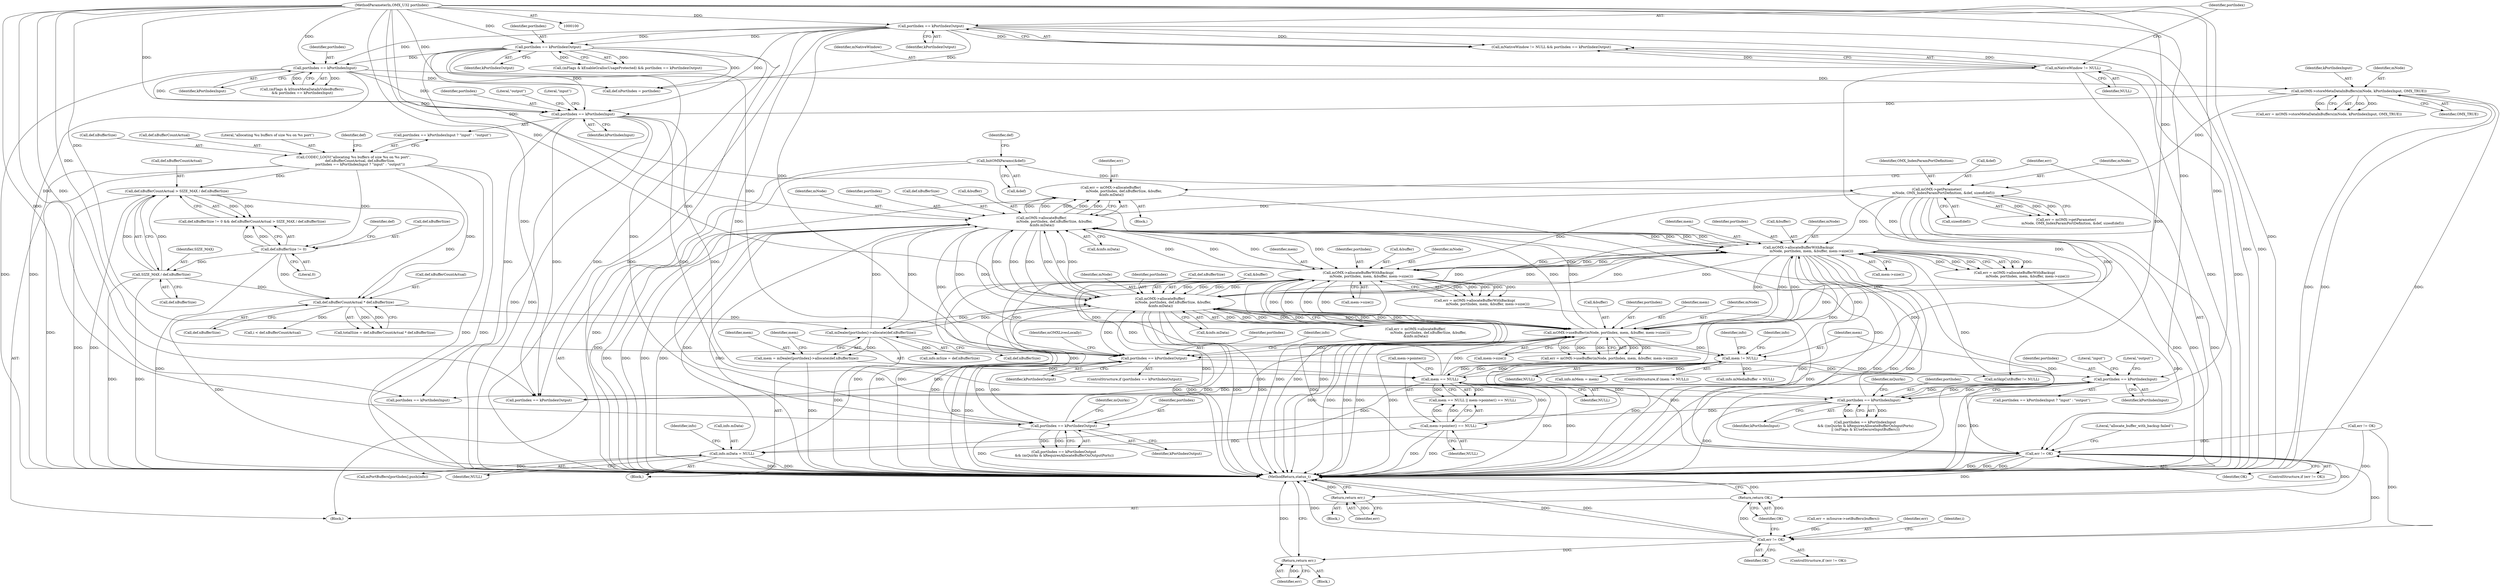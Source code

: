 digraph "0_Android_97837bb6cbac21ea679843a0037779d3834bed64@API" {
"1000291" [label="(Call,err = mOMX->allocateBuffer(\n                        mNode, portIndex, def.nBufferSize, &buffer,\n &info.mData))"];
"1000293" [label="(Call,mOMX->allocateBuffer(\n                        mNode, portIndex, def.nBufferSize, &buffer,\n &info.mData))"];
"1000309" [label="(Call,mOMX->allocateBufferWithBackup(\n                        mNode, portIndex, mem, &buffer, mem->size()))"];
"1000348" [label="(Call,mOMX->allocateBufferWithBackup(\n                        mNode, portIndex, mem, &buffer, mem->size()))"];
"1000332" [label="(Call,mOMX->allocateBuffer(\n                        mNode, portIndex, def.nBufferSize, &buffer,\n &info.mData))"];
"1000166" [label="(Call,mOMX->getParameter(\n            mNode, OMX_IndexParamPortDefinition, &def, sizeof(def)))"];
"1000142" [label="(Call,mOMX->storeMetaDataInBuffers(mNode, kPortIndexInput, OMX_TRUE))"];
"1000136" [label="(Call,portIndex == kPortIndexInput)"];
"1000108" [label="(Call,portIndex == kPortIndexOutput)"];
"1000101" [label="(MethodParameterIn,OMX_U32 portIndex)"];
"1000119" [label="(Call,portIndex == kPortIndexOutput)"];
"1000156" [label="(Call,InitOMXParams(&def))"];
"1000359" [label="(Call,mOMX->useBuffer(mNode, portIndex, mem, &buffer, mem->size()))"];
"1000319" [label="(Call,portIndex == kPortIndexOutput)"];
"1000276" [label="(Call,portIndex == kPortIndexInput)"];
"1000435" [label="(Call,portIndex == kPortIndexInput)"];
"1000406" [label="(Call,portIndex == kPortIndexOutput)"];
"1000189" [label="(Call,portIndex == kPortIndexInput)"];
"1000251" [label="(Call,mem == NULL)"];
"1000243" [label="(Call,mem = mDealer[portIndex]->allocate(def.nBufferSize))"];
"1000245" [label="(Call,mDealer[portIndex]->allocate(def.nBufferSize))"];
"1000216" [label="(Call,def.nBufferCountActual * def.nBufferSize)"];
"1000180" [label="(Call,CODEC_LOGV(\"allocating %u buffers of size %u on %s port\",\n            def.nBufferCountActual, def.nBufferSize,\n            portIndex == kPortIndexInput ? \"input\" : \"output\"))"];
"1000201" [label="(Call,def.nBufferCountActual > SIZE_MAX / def.nBufferSize)"];
"1000205" [label="(Call,SIZE_MAX / def.nBufferSize)"];
"1000196" [label="(Call,def.nBufferSize != 0)"];
"1000105" [label="(Call,mNativeWindow != NULL)"];
"1000376" [label="(Call,mem != NULL)"];
"1000254" [label="(Call,mem->pointer() == NULL)"];
"1000261" [label="(Call,info.mData = NULL)"];
"1000367" [label="(Call,err != OK)"];
"1000373" [label="(Return,return err;)"];
"1000561" [label="(Call,err != OK)"];
"1000582" [label="(Return,return err;)"];
"1000584" [label="(Return,return OK;)"];
"1000205" [label="(Call,SIZE_MAX / def.nBufferSize)"];
"1000142" [label="(Call,mOMX->storeMetaDataInBuffers(mNode, kPortIndexInput, OMX_TRUE))"];
"1000333" [label="(Identifier,mNode)"];
"1000195" [label="(Call,def.nBufferSize != 0 && def.nBufferCountActual > SIZE_MAX / def.nBufferSize)"];
"1000315" [label="(Call,mem->size())"];
"1000217" [label="(Call,def.nBufferCountActual)"];
"1000351" [label="(Identifier,mem)"];
"1000185" [label="(Call,def.nBufferSize)"];
"1000369" [label="(Identifier,OK)"];
"1000429" [label="(Call,mPortBuffers[portIndex].push(info))"];
"1000110" [label="(Identifier,kPortIndexOutput)"];
"1000387" [label="(Identifier,info)"];
"1000556" [label="(Call,err = mSource->setBuffers(buffers))"];
"1000169" [label="(Call,&def)"];
"1000294" [label="(Identifier,mNode)"];
"1000320" [label="(Identifier,portIndex)"];
"1000373" [label="(Return,return err;)"];
"1000293" [label="(Call,mOMX->allocateBuffer(\n                        mNode, portIndex, def.nBufferSize, &buffer,\n &info.mData))"];
"1000395" [label="(Call,info.mMem = mem)"];
"1000346" [label="(Call,err = mOMX->allocateBufferWithBackup(\n                        mNode, portIndex, mem, &buffer, mem->size()))"];
"1000562" [label="(Identifier,err)"];
"1000307" [label="(Call,err = mOMX->allocateBufferWithBackup(\n                        mNode, portIndex, mem, &buffer, mem->size()))"];
"1000108" [label="(Call,portIndex == kPortIndexOutput)"];
"1000584" [label="(Return,return OK;)"];
"1000354" [label="(Call,mem->size())"];
"1000357" [label="(Call,err = mOMX->useBuffer(mNode, portIndex, mem, &buffer, mem->size()))"];
"1000377" [label="(Identifier,mem)"];
"1000161" [label="(Identifier,def)"];
"1000334" [label="(Identifier,portIndex)"];
"1000374" [label="(Identifier,err)"];
"1000276" [label="(Call,portIndex == kPortIndexInput)"];
"1000281" [label="(Identifier,mQuirks)"];
"1000568" [label="(Identifier,i)"];
"1000295" [label="(Identifier,portIndex)"];
"1000107" [label="(Identifier,NULL)"];
"1000363" [label="(Call,&buffer)"];
"1000207" [label="(Call,def.nBufferSize)"];
"1000291" [label="(Call,err = mOMX->allocateBuffer(\n                        mNode, portIndex, def.nBufferSize, &buffer,\n &info.mData))"];
"1000407" [label="(Identifier,portIndex)"];
"1000350" [label="(Identifier,portIndex)"];
"1000375" [label="(ControlStructure,if (mem != NULL))"];
"1000191" [label="(Identifier,kPortIndexInput)"];
"1000167" [label="(Identifier,mNode)"];
"1000157" [label="(Call,&def)"];
"1000251" [label="(Call,mem == NULL)"];
"1000368" [label="(Identifier,err)"];
"1000190" [label="(Identifier,portIndex)"];
"1000254" [label="(Call,mem->pointer() == NULL)"];
"1000193" [label="(Literal,\"output\")"];
"1000321" [label="(Identifier,kPortIndexOutput)"];
"1000182" [label="(Call,def.nBufferCountActual)"];
"1000253" [label="(Identifier,NULL)"];
"1000441" [label="(Call,portIndex == kPortIndexOutput)"];
"1000203" [label="(Identifier,def)"];
"1000361" [label="(Identifier,portIndex)"];
"1000296" [label="(Call,def.nBufferSize)"];
"1000561" [label="(Call,err != OK)"];
"1000367" [label="(Call,err != OK)"];
"1000120" [label="(Identifier,portIndex)"];
"1000171" [label="(Call,sizeof(def))"];
"1000323" [label="(Identifier,mQuirks)"];
"1000366" [label="(ControlStructure,if (err != OK))"];
"1000437" [label="(Identifier,kPortIndexInput)"];
"1000200" [label="(Literal,0)"];
"1000560" [label="(ControlStructure,if (err != OK))"];
"1000299" [label="(Call,&buffer)"];
"1000348" [label="(Call,mOMX->allocateBufferWithBackup(\n                        mNode, portIndex, mem, &buffer, mem->size()))"];
"1000104" [label="(Call,mNativeWindow != NULL && portIndex == kPortIndexOutput)"];
"1000250" [label="(Call,mem == NULL || mem->pointer() == NULL)"];
"1000352" [label="(Call,&buffer)"];
"1000164" [label="(Call,err = mOMX->getParameter(\n            mNode, OMX_IndexParamPortDefinition, &def, sizeof(def)))"];
"1000382" [label="(Identifier,info)"];
"1000370" [label="(Block,)"];
"1000359" [label="(Call,mOMX->useBuffer(mNode, portIndex, mem, &buffer, mem->size()))"];
"1000255" [label="(Call,mem->pointer())"];
"1000121" [label="(Identifier,kPortIndexOutput)"];
"1000585" [label="(Identifier,OK)"];
"1000400" [label="(Call,info.mMediaBuffer = NULL)"];
"1000376" [label="(Call,mem != NULL)"];
"1000102" [label="(Block,)"];
"1000430" [label="(Identifier,info)"];
"1000188" [label="(Call,portIndex == kPortIndexInput ? \"input\" : \"output\")"];
"1000197" [label="(Call,def.nBufferSize)"];
"1000168" [label="(Identifier,OMX_IndexParamPortDefinition)"];
"1000268" [label="(Identifier,info)"];
"1000101" [label="(MethodParameterIn,OMX_U32 portIndex)"];
"1000372" [label="(Literal,\"allocate_buffer_with_backup failed\")"];
"1000234" [label="(Call,i < def.nBufferCountActual)"];
"1000119" [label="(Call,portIndex == kPortIndexOutput)"];
"1000362" [label="(Identifier,mem)"];
"1000330" [label="(Call,err = mOMX->allocateBuffer(\n                        mNode, portIndex, def.nBufferSize, &buffer,\n &info.mData))"];
"1000301" [label="(Call,&info.mData)"];
"1000206" [label="(Identifier,SIZE_MAX)"];
"1000159" [label="(Call,def.nPortIndex = portIndex)"];
"1000277" [label="(Identifier,portIndex)"];
"1000192" [label="(Literal,\"input\")"];
"1000583" [label="(Identifier,err)"];
"1000140" [label="(Call,err = mOMX->storeMetaDataInBuffers(mNode, kPortIndexInput, OMX_TRUE))"];
"1000241" [label="(Block,)"];
"1000408" [label="(Identifier,kPortIndexOutput)"];
"1000145" [label="(Identifier,OMX_TRUE)"];
"1000252" [label="(Identifier,mem)"];
"1000265" [label="(Identifier,NULL)"];
"1000563" [label="(Identifier,OK)"];
"1000180" [label="(Call,CODEC_LOGV(\"allocating %u buffers of size %u on %s port\",\n            def.nBufferCountActual, def.nBufferSize,\n            portIndex == kPortIndexInput ? \"input\" : \"output\"))"];
"1000181" [label="(Literal,\"allocating %u buffers of size %u on %s port\")"];
"1000262" [label="(Call,info.mData)"];
"1000244" [label="(Identifier,mem)"];
"1000243" [label="(Call,mem = mDealer[portIndex]->allocate(def.nBufferSize))"];
"1000335" [label="(Call,def.nBufferSize)"];
"1000439" [label="(Literal,\"output\")"];
"1000137" [label="(Identifier,portIndex)"];
"1000436" [label="(Identifier,portIndex)"];
"1000412" [label="(Identifier,mOMXLivesLocally)"];
"1000115" [label="(Call,(mFlags & kEnableGrallocUsageProtected) && portIndex == kPortIndexOutput)"];
"1000319" [label="(Call,portIndex == kPortIndexOutput)"];
"1000198" [label="(Identifier,def)"];
"1000564" [label="(Block,)"];
"1000586" [label="(MethodReturn,status_t)"];
"1000105" [label="(Call,mNativeWindow != NULL)"];
"1000338" [label="(Call,&buffer)"];
"1000349" [label="(Identifier,mNode)"];
"1000214" [label="(Call,totalSize = def.nBufferCountActual * def.nBufferSize)"];
"1000312" [label="(Identifier,mem)"];
"1000434" [label="(Call,portIndex == kPortIndexInput ? \"input\" : \"output\")"];
"1000220" [label="(Call,def.nBufferSize)"];
"1000201" [label="(Call,def.nBufferCountActual > SIZE_MAX / def.nBufferSize)"];
"1000189" [label="(Call,portIndex == kPortIndexInput)"];
"1000246" [label="(Call,def.nBufferSize)"];
"1000138" [label="(Identifier,kPortIndexInput)"];
"1000438" [label="(Literal,\"input\")"];
"1000309" [label="(Call,mOMX->allocateBufferWithBackup(\n                        mNode, portIndex, mem, &buffer, mem->size()))"];
"1000245" [label="(Call,mDealer[portIndex]->allocate(def.nBufferSize))"];
"1000261" [label="(Call,info.mData = NULL)"];
"1000340" [label="(Call,&info.mData)"];
"1000318" [label="(Call,portIndex == kPortIndexOutput\n && (mQuirks & kRequiresAllocateBufferOnOutputPorts))"];
"1000275" [label="(Call,portIndex == kPortIndexInput\n && ((mQuirks & kRequiresAllocateBufferOnInputPorts)\n || (mFlags & kUseSecureInputBuffers)))"];
"1000278" [label="(Identifier,kPortIndexInput)"];
"1000109" [label="(Identifier,portIndex)"];
"1000365" [label="(Call,mem->size())"];
"1000196" [label="(Call,def.nBufferSize != 0)"];
"1000256" [label="(Identifier,NULL)"];
"1000216" [label="(Call,def.nBufferCountActual * def.nBufferSize)"];
"1000174" [label="(Call,err != OK)"];
"1000360" [label="(Identifier,mNode)"];
"1000311" [label="(Identifier,portIndex)"];
"1000166" [label="(Call,mOMX->getParameter(\n            mNode, OMX_IndexParamPortDefinition, &def, sizeof(def)))"];
"1000522" [label="(Call,portIndex == kPortIndexInput)"];
"1000202" [label="(Call,def.nBufferCountActual)"];
"1000406" [label="(Call,portIndex == kPortIndexOutput)"];
"1000378" [label="(Identifier,NULL)"];
"1000313" [label="(Call,&buffer)"];
"1000405" [label="(ControlStructure,if (portIndex == kPortIndexOutput))"];
"1000435" [label="(Call,portIndex == kPortIndexInput)"];
"1000144" [label="(Identifier,kPortIndexInput)"];
"1000143" [label="(Identifier,mNode)"];
"1000289" [label="(Block,)"];
"1000132" [label="(Call,(mFlags & kStoreMetaDataInVideoBuffers)\n && portIndex == kPortIndexInput)"];
"1000292" [label="(Identifier,err)"];
"1000332" [label="(Call,mOMX->allocateBuffer(\n                        mNode, portIndex, def.nBufferSize, &buffer,\n &info.mData))"];
"1000310" [label="(Identifier,mNode)"];
"1000156" [label="(Call,InitOMXParams(&def))"];
"1000106" [label="(Identifier,mNativeWindow)"];
"1000500" [label="(Call,mSkipCutBuffer != NULL)"];
"1000266" [label="(Call,info.mSize = def.nBufferSize)"];
"1000136" [label="(Call,portIndex == kPortIndexInput)"];
"1000582" [label="(Return,return err;)"];
"1000291" -> "1000289"  [label="AST: "];
"1000291" -> "1000293"  [label="CFG: "];
"1000292" -> "1000291"  [label="AST: "];
"1000293" -> "1000291"  [label="AST: "];
"1000368" -> "1000291"  [label="CFG: "];
"1000291" -> "1000586"  [label="DDG: "];
"1000293" -> "1000291"  [label="DDG: "];
"1000293" -> "1000291"  [label="DDG: "];
"1000293" -> "1000291"  [label="DDG: "];
"1000293" -> "1000291"  [label="DDG: "];
"1000293" -> "1000291"  [label="DDG: "];
"1000291" -> "1000367"  [label="DDG: "];
"1000293" -> "1000301"  [label="CFG: "];
"1000294" -> "1000293"  [label="AST: "];
"1000295" -> "1000293"  [label="AST: "];
"1000296" -> "1000293"  [label="AST: "];
"1000299" -> "1000293"  [label="AST: "];
"1000301" -> "1000293"  [label="AST: "];
"1000293" -> "1000586"  [label="DDG: "];
"1000293" -> "1000586"  [label="DDG: "];
"1000293" -> "1000586"  [label="DDG: "];
"1000293" -> "1000586"  [label="DDG: "];
"1000293" -> "1000586"  [label="DDG: "];
"1000293" -> "1000245"  [label="DDG: "];
"1000309" -> "1000293"  [label="DDG: "];
"1000309" -> "1000293"  [label="DDG: "];
"1000348" -> "1000293"  [label="DDG: "];
"1000348" -> "1000293"  [label="DDG: "];
"1000332" -> "1000293"  [label="DDG: "];
"1000332" -> "1000293"  [label="DDG: "];
"1000332" -> "1000293"  [label="DDG: "];
"1000166" -> "1000293"  [label="DDG: "];
"1000359" -> "1000293"  [label="DDG: "];
"1000359" -> "1000293"  [label="DDG: "];
"1000276" -> "1000293"  [label="DDG: "];
"1000101" -> "1000293"  [label="DDG: "];
"1000245" -> "1000293"  [label="DDG: "];
"1000261" -> "1000293"  [label="DDG: "];
"1000293" -> "1000309"  [label="DDG: "];
"1000293" -> "1000309"  [label="DDG: "];
"1000293" -> "1000332"  [label="DDG: "];
"1000293" -> "1000332"  [label="DDG: "];
"1000293" -> "1000332"  [label="DDG: "];
"1000293" -> "1000348"  [label="DDG: "];
"1000293" -> "1000348"  [label="DDG: "];
"1000293" -> "1000359"  [label="DDG: "];
"1000293" -> "1000359"  [label="DDG: "];
"1000293" -> "1000406"  [label="DDG: "];
"1000309" -> "1000307"  [label="AST: "];
"1000309" -> "1000315"  [label="CFG: "];
"1000310" -> "1000309"  [label="AST: "];
"1000311" -> "1000309"  [label="AST: "];
"1000312" -> "1000309"  [label="AST: "];
"1000313" -> "1000309"  [label="AST: "];
"1000315" -> "1000309"  [label="AST: "];
"1000307" -> "1000309"  [label="CFG: "];
"1000309" -> "1000586"  [label="DDG: "];
"1000309" -> "1000586"  [label="DDG: "];
"1000309" -> "1000586"  [label="DDG: "];
"1000309" -> "1000586"  [label="DDG: "];
"1000309" -> "1000586"  [label="DDG: "];
"1000309" -> "1000307"  [label="DDG: "];
"1000309" -> "1000307"  [label="DDG: "];
"1000309" -> "1000307"  [label="DDG: "];
"1000309" -> "1000307"  [label="DDG: "];
"1000309" -> "1000307"  [label="DDG: "];
"1000348" -> "1000309"  [label="DDG: "];
"1000348" -> "1000309"  [label="DDG: "];
"1000332" -> "1000309"  [label="DDG: "];
"1000332" -> "1000309"  [label="DDG: "];
"1000166" -> "1000309"  [label="DDG: "];
"1000359" -> "1000309"  [label="DDG: "];
"1000359" -> "1000309"  [label="DDG: "];
"1000276" -> "1000309"  [label="DDG: "];
"1000101" -> "1000309"  [label="DDG: "];
"1000251" -> "1000309"  [label="DDG: "];
"1000309" -> "1000332"  [label="DDG: "];
"1000309" -> "1000332"  [label="DDG: "];
"1000309" -> "1000348"  [label="DDG: "];
"1000309" -> "1000348"  [label="DDG: "];
"1000309" -> "1000359"  [label="DDG: "];
"1000309" -> "1000359"  [label="DDG: "];
"1000309" -> "1000376"  [label="DDG: "];
"1000309" -> "1000406"  [label="DDG: "];
"1000348" -> "1000346"  [label="AST: "];
"1000348" -> "1000354"  [label="CFG: "];
"1000349" -> "1000348"  [label="AST: "];
"1000350" -> "1000348"  [label="AST: "];
"1000351" -> "1000348"  [label="AST: "];
"1000352" -> "1000348"  [label="AST: "];
"1000354" -> "1000348"  [label="AST: "];
"1000346" -> "1000348"  [label="CFG: "];
"1000348" -> "1000586"  [label="DDG: "];
"1000348" -> "1000586"  [label="DDG: "];
"1000348" -> "1000586"  [label="DDG: "];
"1000348" -> "1000586"  [label="DDG: "];
"1000348" -> "1000586"  [label="DDG: "];
"1000348" -> "1000332"  [label="DDG: "];
"1000348" -> "1000332"  [label="DDG: "];
"1000348" -> "1000346"  [label="DDG: "];
"1000348" -> "1000346"  [label="DDG: "];
"1000348" -> "1000346"  [label="DDG: "];
"1000348" -> "1000346"  [label="DDG: "];
"1000348" -> "1000346"  [label="DDG: "];
"1000332" -> "1000348"  [label="DDG: "];
"1000332" -> "1000348"  [label="DDG: "];
"1000166" -> "1000348"  [label="DDG: "];
"1000359" -> "1000348"  [label="DDG: "];
"1000359" -> "1000348"  [label="DDG: "];
"1000319" -> "1000348"  [label="DDG: "];
"1000101" -> "1000348"  [label="DDG: "];
"1000251" -> "1000348"  [label="DDG: "];
"1000348" -> "1000359"  [label="DDG: "];
"1000348" -> "1000359"  [label="DDG: "];
"1000348" -> "1000376"  [label="DDG: "];
"1000348" -> "1000406"  [label="DDG: "];
"1000332" -> "1000330"  [label="AST: "];
"1000332" -> "1000340"  [label="CFG: "];
"1000333" -> "1000332"  [label="AST: "];
"1000334" -> "1000332"  [label="AST: "];
"1000335" -> "1000332"  [label="AST: "];
"1000338" -> "1000332"  [label="AST: "];
"1000340" -> "1000332"  [label="AST: "];
"1000330" -> "1000332"  [label="CFG: "];
"1000332" -> "1000586"  [label="DDG: "];
"1000332" -> "1000586"  [label="DDG: "];
"1000332" -> "1000586"  [label="DDG: "];
"1000332" -> "1000586"  [label="DDG: "];
"1000332" -> "1000586"  [label="DDG: "];
"1000332" -> "1000245"  [label="DDG: "];
"1000332" -> "1000330"  [label="DDG: "];
"1000332" -> "1000330"  [label="DDG: "];
"1000332" -> "1000330"  [label="DDG: "];
"1000332" -> "1000330"  [label="DDG: "];
"1000332" -> "1000330"  [label="DDG: "];
"1000166" -> "1000332"  [label="DDG: "];
"1000359" -> "1000332"  [label="DDG: "];
"1000359" -> "1000332"  [label="DDG: "];
"1000319" -> "1000332"  [label="DDG: "];
"1000101" -> "1000332"  [label="DDG: "];
"1000245" -> "1000332"  [label="DDG: "];
"1000261" -> "1000332"  [label="DDG: "];
"1000332" -> "1000359"  [label="DDG: "];
"1000332" -> "1000359"  [label="DDG: "];
"1000332" -> "1000406"  [label="DDG: "];
"1000166" -> "1000164"  [label="AST: "];
"1000166" -> "1000171"  [label="CFG: "];
"1000167" -> "1000166"  [label="AST: "];
"1000168" -> "1000166"  [label="AST: "];
"1000169" -> "1000166"  [label="AST: "];
"1000171" -> "1000166"  [label="AST: "];
"1000164" -> "1000166"  [label="CFG: "];
"1000166" -> "1000586"  [label="DDG: "];
"1000166" -> "1000586"  [label="DDG: "];
"1000166" -> "1000586"  [label="DDG: "];
"1000166" -> "1000164"  [label="DDG: "];
"1000166" -> "1000164"  [label="DDG: "];
"1000166" -> "1000164"  [label="DDG: "];
"1000142" -> "1000166"  [label="DDG: "];
"1000156" -> "1000166"  [label="DDG: "];
"1000166" -> "1000359"  [label="DDG: "];
"1000142" -> "1000140"  [label="AST: "];
"1000142" -> "1000145"  [label="CFG: "];
"1000143" -> "1000142"  [label="AST: "];
"1000144" -> "1000142"  [label="AST: "];
"1000145" -> "1000142"  [label="AST: "];
"1000140" -> "1000142"  [label="CFG: "];
"1000142" -> "1000586"  [label="DDG: "];
"1000142" -> "1000586"  [label="DDG: "];
"1000142" -> "1000586"  [label="DDG: "];
"1000142" -> "1000140"  [label="DDG: "];
"1000142" -> "1000140"  [label="DDG: "];
"1000142" -> "1000140"  [label="DDG: "];
"1000136" -> "1000142"  [label="DDG: "];
"1000142" -> "1000189"  [label="DDG: "];
"1000136" -> "1000132"  [label="AST: "];
"1000136" -> "1000138"  [label="CFG: "];
"1000137" -> "1000136"  [label="AST: "];
"1000138" -> "1000136"  [label="AST: "];
"1000132" -> "1000136"  [label="CFG: "];
"1000136" -> "1000586"  [label="DDG: "];
"1000136" -> "1000586"  [label="DDG: "];
"1000136" -> "1000132"  [label="DDG: "];
"1000136" -> "1000132"  [label="DDG: "];
"1000108" -> "1000136"  [label="DDG: "];
"1000119" -> "1000136"  [label="DDG: "];
"1000101" -> "1000136"  [label="DDG: "];
"1000136" -> "1000159"  [label="DDG: "];
"1000136" -> "1000189"  [label="DDG: "];
"1000136" -> "1000189"  [label="DDG: "];
"1000108" -> "1000104"  [label="AST: "];
"1000108" -> "1000110"  [label="CFG: "];
"1000109" -> "1000108"  [label="AST: "];
"1000110" -> "1000108"  [label="AST: "];
"1000104" -> "1000108"  [label="CFG: "];
"1000108" -> "1000586"  [label="DDG: "];
"1000108" -> "1000586"  [label="DDG: "];
"1000108" -> "1000104"  [label="DDG: "];
"1000108" -> "1000104"  [label="DDG: "];
"1000101" -> "1000108"  [label="DDG: "];
"1000108" -> "1000119"  [label="DDG: "];
"1000108" -> "1000119"  [label="DDG: "];
"1000108" -> "1000159"  [label="DDG: "];
"1000108" -> "1000189"  [label="DDG: "];
"1000108" -> "1000319"  [label="DDG: "];
"1000108" -> "1000406"  [label="DDG: "];
"1000108" -> "1000441"  [label="DDG: "];
"1000101" -> "1000100"  [label="AST: "];
"1000101" -> "1000586"  [label="DDG: "];
"1000101" -> "1000119"  [label="DDG: "];
"1000101" -> "1000159"  [label="DDG: "];
"1000101" -> "1000189"  [label="DDG: "];
"1000101" -> "1000276"  [label="DDG: "];
"1000101" -> "1000319"  [label="DDG: "];
"1000101" -> "1000359"  [label="DDG: "];
"1000101" -> "1000406"  [label="DDG: "];
"1000101" -> "1000435"  [label="DDG: "];
"1000101" -> "1000441"  [label="DDG: "];
"1000101" -> "1000522"  [label="DDG: "];
"1000119" -> "1000115"  [label="AST: "];
"1000119" -> "1000121"  [label="CFG: "];
"1000120" -> "1000119"  [label="AST: "];
"1000121" -> "1000119"  [label="AST: "];
"1000115" -> "1000119"  [label="CFG: "];
"1000119" -> "1000586"  [label="DDG: "];
"1000119" -> "1000586"  [label="DDG: "];
"1000119" -> "1000115"  [label="DDG: "];
"1000119" -> "1000115"  [label="DDG: "];
"1000119" -> "1000159"  [label="DDG: "];
"1000119" -> "1000189"  [label="DDG: "];
"1000119" -> "1000319"  [label="DDG: "];
"1000119" -> "1000406"  [label="DDG: "];
"1000119" -> "1000441"  [label="DDG: "];
"1000156" -> "1000102"  [label="AST: "];
"1000156" -> "1000157"  [label="CFG: "];
"1000157" -> "1000156"  [label="AST: "];
"1000161" -> "1000156"  [label="CFG: "];
"1000156" -> "1000586"  [label="DDG: "];
"1000359" -> "1000357"  [label="AST: "];
"1000359" -> "1000365"  [label="CFG: "];
"1000360" -> "1000359"  [label="AST: "];
"1000361" -> "1000359"  [label="AST: "];
"1000362" -> "1000359"  [label="AST: "];
"1000363" -> "1000359"  [label="AST: "];
"1000365" -> "1000359"  [label="AST: "];
"1000357" -> "1000359"  [label="CFG: "];
"1000359" -> "1000586"  [label="DDG: "];
"1000359" -> "1000586"  [label="DDG: "];
"1000359" -> "1000586"  [label="DDG: "];
"1000359" -> "1000586"  [label="DDG: "];
"1000359" -> "1000586"  [label="DDG: "];
"1000359" -> "1000357"  [label="DDG: "];
"1000359" -> "1000357"  [label="DDG: "];
"1000359" -> "1000357"  [label="DDG: "];
"1000359" -> "1000357"  [label="DDG: "];
"1000359" -> "1000357"  [label="DDG: "];
"1000319" -> "1000359"  [label="DDG: "];
"1000251" -> "1000359"  [label="DDG: "];
"1000359" -> "1000376"  [label="DDG: "];
"1000359" -> "1000406"  [label="DDG: "];
"1000319" -> "1000318"  [label="AST: "];
"1000319" -> "1000321"  [label="CFG: "];
"1000320" -> "1000319"  [label="AST: "];
"1000321" -> "1000319"  [label="AST: "];
"1000323" -> "1000319"  [label="CFG: "];
"1000318" -> "1000319"  [label="CFG: "];
"1000319" -> "1000586"  [label="DDG: "];
"1000319" -> "1000318"  [label="DDG: "];
"1000319" -> "1000318"  [label="DDG: "];
"1000276" -> "1000319"  [label="DDG: "];
"1000406" -> "1000319"  [label="DDG: "];
"1000319" -> "1000406"  [label="DDG: "];
"1000276" -> "1000275"  [label="AST: "];
"1000276" -> "1000278"  [label="CFG: "];
"1000277" -> "1000276"  [label="AST: "];
"1000278" -> "1000276"  [label="AST: "];
"1000281" -> "1000276"  [label="CFG: "];
"1000275" -> "1000276"  [label="CFG: "];
"1000276" -> "1000586"  [label="DDG: "];
"1000276" -> "1000275"  [label="DDG: "];
"1000276" -> "1000275"  [label="DDG: "];
"1000435" -> "1000276"  [label="DDG: "];
"1000435" -> "1000276"  [label="DDG: "];
"1000189" -> "1000276"  [label="DDG: "];
"1000189" -> "1000276"  [label="DDG: "];
"1000276" -> "1000435"  [label="DDG: "];
"1000435" -> "1000434"  [label="AST: "];
"1000435" -> "1000437"  [label="CFG: "];
"1000436" -> "1000435"  [label="AST: "];
"1000437" -> "1000435"  [label="AST: "];
"1000438" -> "1000435"  [label="CFG: "];
"1000439" -> "1000435"  [label="CFG: "];
"1000435" -> "1000586"  [label="DDG: "];
"1000435" -> "1000586"  [label="DDG: "];
"1000406" -> "1000435"  [label="DDG: "];
"1000435" -> "1000441"  [label="DDG: "];
"1000435" -> "1000522"  [label="DDG: "];
"1000406" -> "1000405"  [label="AST: "];
"1000406" -> "1000408"  [label="CFG: "];
"1000407" -> "1000406"  [label="AST: "];
"1000408" -> "1000406"  [label="AST: "];
"1000412" -> "1000406"  [label="CFG: "];
"1000430" -> "1000406"  [label="CFG: "];
"1000406" -> "1000586"  [label="DDG: "];
"1000406" -> "1000586"  [label="DDG: "];
"1000406" -> "1000441"  [label="DDG: "];
"1000189" -> "1000188"  [label="AST: "];
"1000189" -> "1000191"  [label="CFG: "];
"1000190" -> "1000189"  [label="AST: "];
"1000191" -> "1000189"  [label="AST: "];
"1000192" -> "1000189"  [label="CFG: "];
"1000193" -> "1000189"  [label="CFG: "];
"1000189" -> "1000586"  [label="DDG: "];
"1000189" -> "1000586"  [label="DDG: "];
"1000189" -> "1000441"  [label="DDG: "];
"1000189" -> "1000522"  [label="DDG: "];
"1000251" -> "1000250"  [label="AST: "];
"1000251" -> "1000253"  [label="CFG: "];
"1000252" -> "1000251"  [label="AST: "];
"1000253" -> "1000251"  [label="AST: "];
"1000255" -> "1000251"  [label="CFG: "];
"1000250" -> "1000251"  [label="CFG: "];
"1000251" -> "1000586"  [label="DDG: "];
"1000251" -> "1000586"  [label="DDG: "];
"1000251" -> "1000250"  [label="DDG: "];
"1000251" -> "1000250"  [label="DDG: "];
"1000243" -> "1000251"  [label="DDG: "];
"1000105" -> "1000251"  [label="DDG: "];
"1000376" -> "1000251"  [label="DDG: "];
"1000251" -> "1000254"  [label="DDG: "];
"1000251" -> "1000261"  [label="DDG: "];
"1000251" -> "1000376"  [label="DDG: "];
"1000251" -> "1000376"  [label="DDG: "];
"1000243" -> "1000241"  [label="AST: "];
"1000243" -> "1000245"  [label="CFG: "];
"1000244" -> "1000243"  [label="AST: "];
"1000245" -> "1000243"  [label="AST: "];
"1000252" -> "1000243"  [label="CFG: "];
"1000243" -> "1000586"  [label="DDG: "];
"1000245" -> "1000243"  [label="DDG: "];
"1000245" -> "1000246"  [label="CFG: "];
"1000246" -> "1000245"  [label="AST: "];
"1000245" -> "1000586"  [label="DDG: "];
"1000216" -> "1000245"  [label="DDG: "];
"1000245" -> "1000266"  [label="DDG: "];
"1000216" -> "1000214"  [label="AST: "];
"1000216" -> "1000220"  [label="CFG: "];
"1000217" -> "1000216"  [label="AST: "];
"1000220" -> "1000216"  [label="AST: "];
"1000214" -> "1000216"  [label="CFG: "];
"1000216" -> "1000586"  [label="DDG: "];
"1000216" -> "1000214"  [label="DDG: "];
"1000216" -> "1000214"  [label="DDG: "];
"1000180" -> "1000216"  [label="DDG: "];
"1000201" -> "1000216"  [label="DDG: "];
"1000205" -> "1000216"  [label="DDG: "];
"1000196" -> "1000216"  [label="DDG: "];
"1000216" -> "1000234"  [label="DDG: "];
"1000180" -> "1000102"  [label="AST: "];
"1000180" -> "1000188"  [label="CFG: "];
"1000181" -> "1000180"  [label="AST: "];
"1000182" -> "1000180"  [label="AST: "];
"1000185" -> "1000180"  [label="AST: "];
"1000188" -> "1000180"  [label="AST: "];
"1000198" -> "1000180"  [label="CFG: "];
"1000180" -> "1000586"  [label="DDG: "];
"1000180" -> "1000586"  [label="DDG: "];
"1000180" -> "1000586"  [label="DDG: "];
"1000180" -> "1000196"  [label="DDG: "];
"1000180" -> "1000201"  [label="DDG: "];
"1000201" -> "1000195"  [label="AST: "];
"1000201" -> "1000205"  [label="CFG: "];
"1000202" -> "1000201"  [label="AST: "];
"1000205" -> "1000201"  [label="AST: "];
"1000195" -> "1000201"  [label="CFG: "];
"1000201" -> "1000586"  [label="DDG: "];
"1000201" -> "1000586"  [label="DDG: "];
"1000201" -> "1000195"  [label="DDG: "];
"1000201" -> "1000195"  [label="DDG: "];
"1000205" -> "1000201"  [label="DDG: "];
"1000205" -> "1000201"  [label="DDG: "];
"1000205" -> "1000207"  [label="CFG: "];
"1000206" -> "1000205"  [label="AST: "];
"1000207" -> "1000205"  [label="AST: "];
"1000205" -> "1000586"  [label="DDG: "];
"1000205" -> "1000586"  [label="DDG: "];
"1000196" -> "1000205"  [label="DDG: "];
"1000196" -> "1000195"  [label="AST: "];
"1000196" -> "1000200"  [label="CFG: "];
"1000197" -> "1000196"  [label="AST: "];
"1000200" -> "1000196"  [label="AST: "];
"1000203" -> "1000196"  [label="CFG: "];
"1000195" -> "1000196"  [label="CFG: "];
"1000196" -> "1000586"  [label="DDG: "];
"1000196" -> "1000195"  [label="DDG: "];
"1000196" -> "1000195"  [label="DDG: "];
"1000105" -> "1000104"  [label="AST: "];
"1000105" -> "1000107"  [label="CFG: "];
"1000106" -> "1000105"  [label="AST: "];
"1000107" -> "1000105"  [label="AST: "];
"1000109" -> "1000105"  [label="CFG: "];
"1000104" -> "1000105"  [label="CFG: "];
"1000105" -> "1000586"  [label="DDG: "];
"1000105" -> "1000586"  [label="DDG: "];
"1000105" -> "1000104"  [label="DDG: "];
"1000105" -> "1000104"  [label="DDG: "];
"1000105" -> "1000500"  [label="DDG: "];
"1000376" -> "1000375"  [label="AST: "];
"1000376" -> "1000378"  [label="CFG: "];
"1000377" -> "1000376"  [label="AST: "];
"1000378" -> "1000376"  [label="AST: "];
"1000382" -> "1000376"  [label="CFG: "];
"1000387" -> "1000376"  [label="CFG: "];
"1000376" -> "1000586"  [label="DDG: "];
"1000254" -> "1000376"  [label="DDG: "];
"1000376" -> "1000395"  [label="DDG: "];
"1000376" -> "1000400"  [label="DDG: "];
"1000376" -> "1000500"  [label="DDG: "];
"1000254" -> "1000250"  [label="AST: "];
"1000254" -> "1000256"  [label="CFG: "];
"1000255" -> "1000254"  [label="AST: "];
"1000256" -> "1000254"  [label="AST: "];
"1000250" -> "1000254"  [label="CFG: "];
"1000254" -> "1000586"  [label="DDG: "];
"1000254" -> "1000586"  [label="DDG: "];
"1000254" -> "1000250"  [label="DDG: "];
"1000254" -> "1000250"  [label="DDG: "];
"1000254" -> "1000261"  [label="DDG: "];
"1000261" -> "1000241"  [label="AST: "];
"1000261" -> "1000265"  [label="CFG: "];
"1000262" -> "1000261"  [label="AST: "];
"1000265" -> "1000261"  [label="AST: "];
"1000268" -> "1000261"  [label="CFG: "];
"1000261" -> "1000586"  [label="DDG: "];
"1000261" -> "1000586"  [label="DDG: "];
"1000261" -> "1000429"  [label="DDG: "];
"1000367" -> "1000366"  [label="AST: "];
"1000367" -> "1000369"  [label="CFG: "];
"1000368" -> "1000367"  [label="AST: "];
"1000369" -> "1000367"  [label="AST: "];
"1000372" -> "1000367"  [label="CFG: "];
"1000377" -> "1000367"  [label="CFG: "];
"1000367" -> "1000586"  [label="DDG: "];
"1000367" -> "1000586"  [label="DDG: "];
"1000367" -> "1000586"  [label="DDG: "];
"1000330" -> "1000367"  [label="DDG: "];
"1000346" -> "1000367"  [label="DDG: "];
"1000357" -> "1000367"  [label="DDG: "];
"1000307" -> "1000367"  [label="DDG: "];
"1000174" -> "1000367"  [label="DDG: "];
"1000367" -> "1000373"  [label="DDG: "];
"1000367" -> "1000561"  [label="DDG: "];
"1000367" -> "1000584"  [label="DDG: "];
"1000373" -> "1000370"  [label="AST: "];
"1000373" -> "1000374"  [label="CFG: "];
"1000374" -> "1000373"  [label="AST: "];
"1000586" -> "1000373"  [label="CFG: "];
"1000373" -> "1000586"  [label="DDG: "];
"1000374" -> "1000373"  [label="DDG: "];
"1000561" -> "1000560"  [label="AST: "];
"1000561" -> "1000563"  [label="CFG: "];
"1000562" -> "1000561"  [label="AST: "];
"1000563" -> "1000561"  [label="AST: "];
"1000568" -> "1000561"  [label="CFG: "];
"1000585" -> "1000561"  [label="CFG: "];
"1000561" -> "1000586"  [label="DDG: "];
"1000561" -> "1000586"  [label="DDG: "];
"1000561" -> "1000586"  [label="DDG: "];
"1000556" -> "1000561"  [label="DDG: "];
"1000174" -> "1000561"  [label="DDG: "];
"1000561" -> "1000582"  [label="DDG: "];
"1000561" -> "1000584"  [label="DDG: "];
"1000582" -> "1000564"  [label="AST: "];
"1000582" -> "1000583"  [label="CFG: "];
"1000583" -> "1000582"  [label="AST: "];
"1000586" -> "1000582"  [label="CFG: "];
"1000582" -> "1000586"  [label="DDG: "];
"1000583" -> "1000582"  [label="DDG: "];
"1000584" -> "1000102"  [label="AST: "];
"1000584" -> "1000585"  [label="CFG: "];
"1000585" -> "1000584"  [label="AST: "];
"1000586" -> "1000584"  [label="CFG: "];
"1000584" -> "1000586"  [label="DDG: "];
"1000585" -> "1000584"  [label="DDG: "];
"1000174" -> "1000584"  [label="DDG: "];
}
